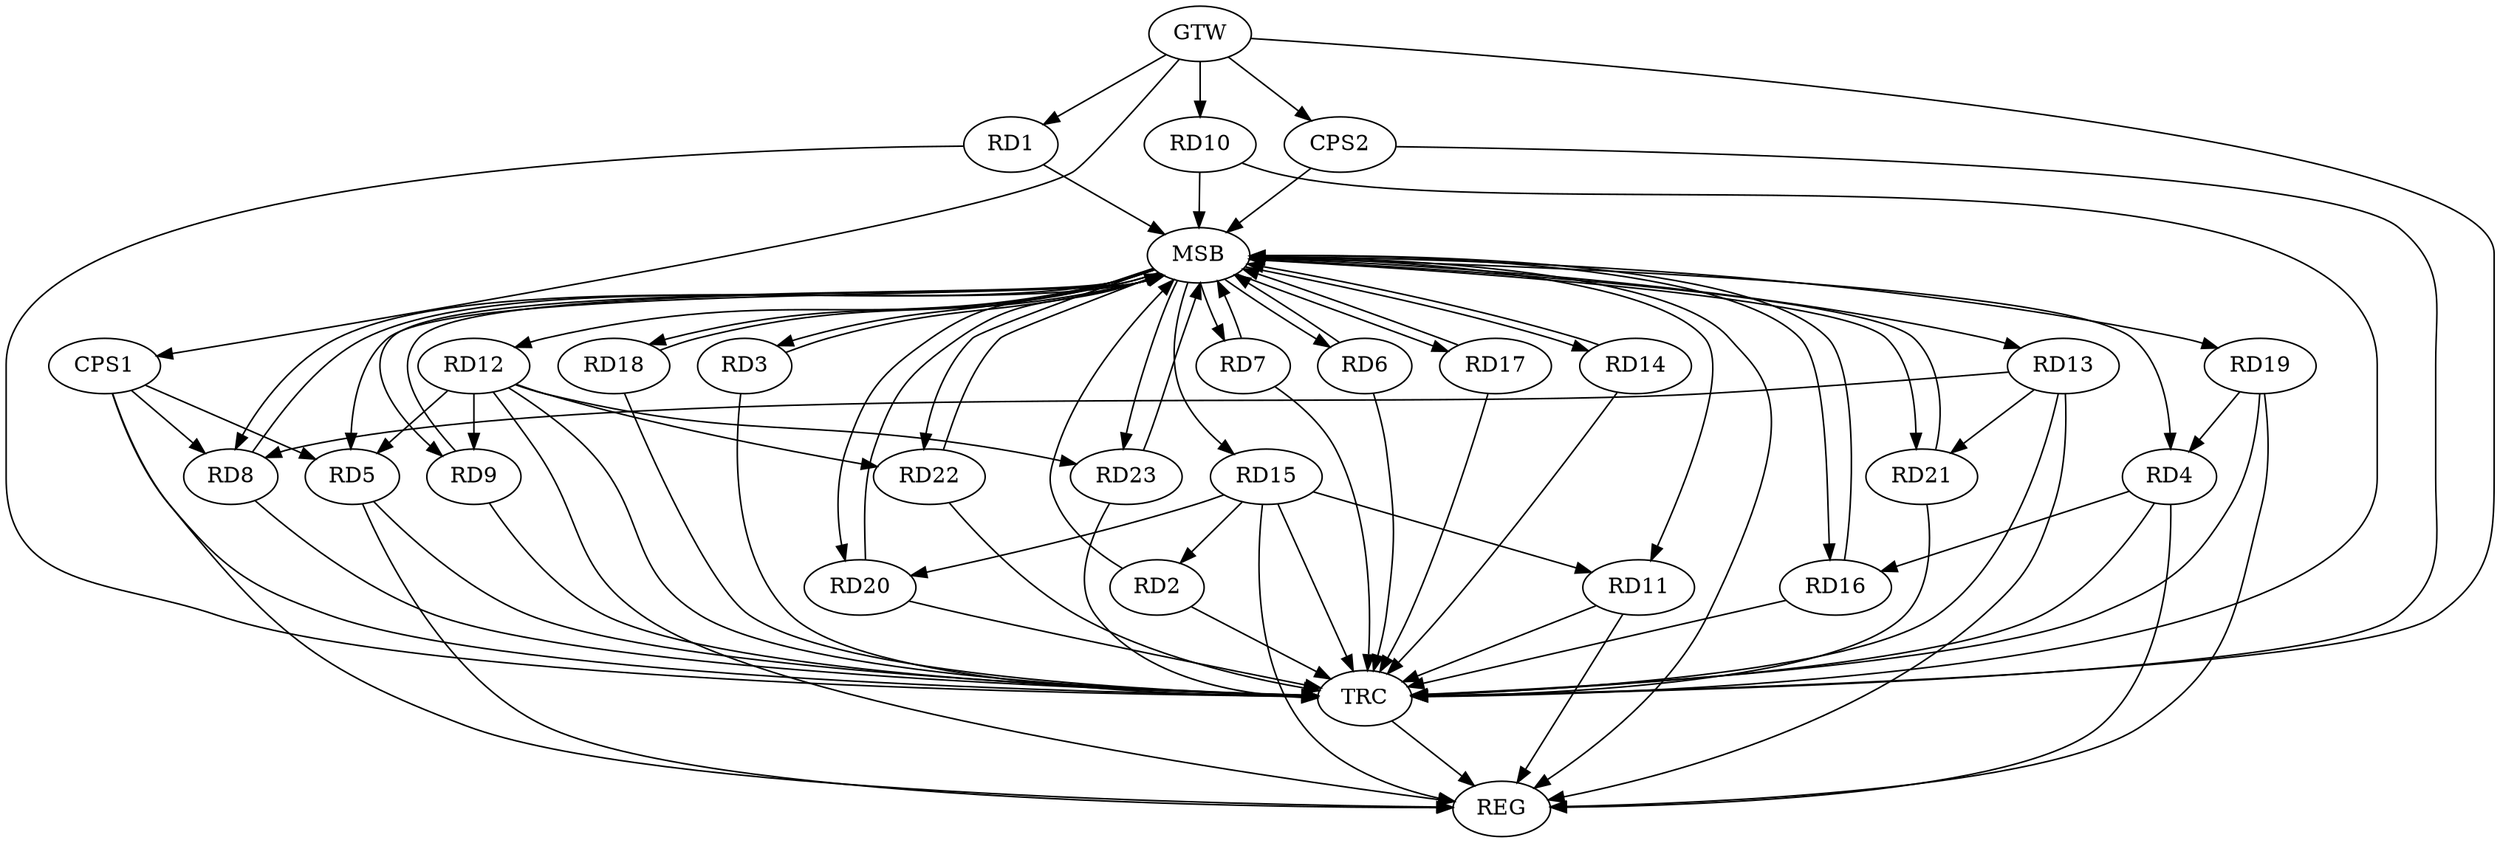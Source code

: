 strict digraph G {
  RD1 [ label="RD1" ];
  RD2 [ label="RD2" ];
  RD3 [ label="RD3" ];
  RD4 [ label="RD4" ];
  RD5 [ label="RD5" ];
  RD6 [ label="RD6" ];
  RD7 [ label="RD7" ];
  RD8 [ label="RD8" ];
  RD9 [ label="RD9" ];
  RD10 [ label="RD10" ];
  RD11 [ label="RD11" ];
  RD12 [ label="RD12" ];
  RD13 [ label="RD13" ];
  RD14 [ label="RD14" ];
  RD15 [ label="RD15" ];
  RD16 [ label="RD16" ];
  RD17 [ label="RD17" ];
  RD18 [ label="RD18" ];
  RD19 [ label="RD19" ];
  RD20 [ label="RD20" ];
  RD21 [ label="RD21" ];
  RD22 [ label="RD22" ];
  RD23 [ label="RD23" ];
  CPS1 [ label="CPS1" ];
  CPS2 [ label="CPS2" ];
  GTW [ label="GTW" ];
  REG [ label="REG" ];
  MSB [ label="MSB" ];
  TRC [ label="TRC" ];
  RD15 -> RD2;
  RD4 -> RD16;
  RD19 -> RD4;
  RD12 -> RD5;
  RD13 -> RD8;
  RD12 -> RD9;
  RD15 -> RD11;
  RD12 -> RD22;
  RD12 -> RD23;
  RD13 -> RD21;
  RD15 -> RD20;
  CPS1 -> RD5;
  CPS1 -> RD8;
  GTW -> RD1;
  GTW -> RD10;
  GTW -> CPS1;
  GTW -> CPS2;
  RD4 -> REG;
  RD5 -> REG;
  RD11 -> REG;
  RD12 -> REG;
  RD13 -> REG;
  RD15 -> REG;
  RD19 -> REG;
  CPS1 -> REG;
  RD1 -> MSB;
  MSB -> RD8;
  MSB -> RD14;
  MSB -> REG;
  RD2 -> MSB;
  MSB -> RD7;
  MSB -> RD11;
  MSB -> RD12;
  MSB -> RD21;
  RD3 -> MSB;
  MSB -> RD4;
  MSB -> RD6;
  MSB -> RD20;
  RD6 -> MSB;
  RD7 -> MSB;
  MSB -> RD5;
  MSB -> RD15;
  RD8 -> MSB;
  RD9 -> MSB;
  MSB -> RD17;
  RD10 -> MSB;
  MSB -> RD9;
  MSB -> RD13;
  RD14 -> MSB;
  MSB -> RD18;
  MSB -> RD23;
  RD16 -> MSB;
  RD17 -> MSB;
  MSB -> RD19;
  RD18 -> MSB;
  MSB -> RD22;
  RD20 -> MSB;
  MSB -> RD16;
  RD21 -> MSB;
  RD22 -> MSB;
  RD23 -> MSB;
  MSB -> RD3;
  CPS2 -> MSB;
  RD1 -> TRC;
  RD2 -> TRC;
  RD3 -> TRC;
  RD4 -> TRC;
  RD5 -> TRC;
  RD6 -> TRC;
  RD7 -> TRC;
  RD8 -> TRC;
  RD9 -> TRC;
  RD10 -> TRC;
  RD11 -> TRC;
  RD12 -> TRC;
  RD13 -> TRC;
  RD14 -> TRC;
  RD15 -> TRC;
  RD16 -> TRC;
  RD17 -> TRC;
  RD18 -> TRC;
  RD19 -> TRC;
  RD20 -> TRC;
  RD21 -> TRC;
  RD22 -> TRC;
  RD23 -> TRC;
  CPS1 -> TRC;
  CPS2 -> TRC;
  GTW -> TRC;
  TRC -> REG;
}
